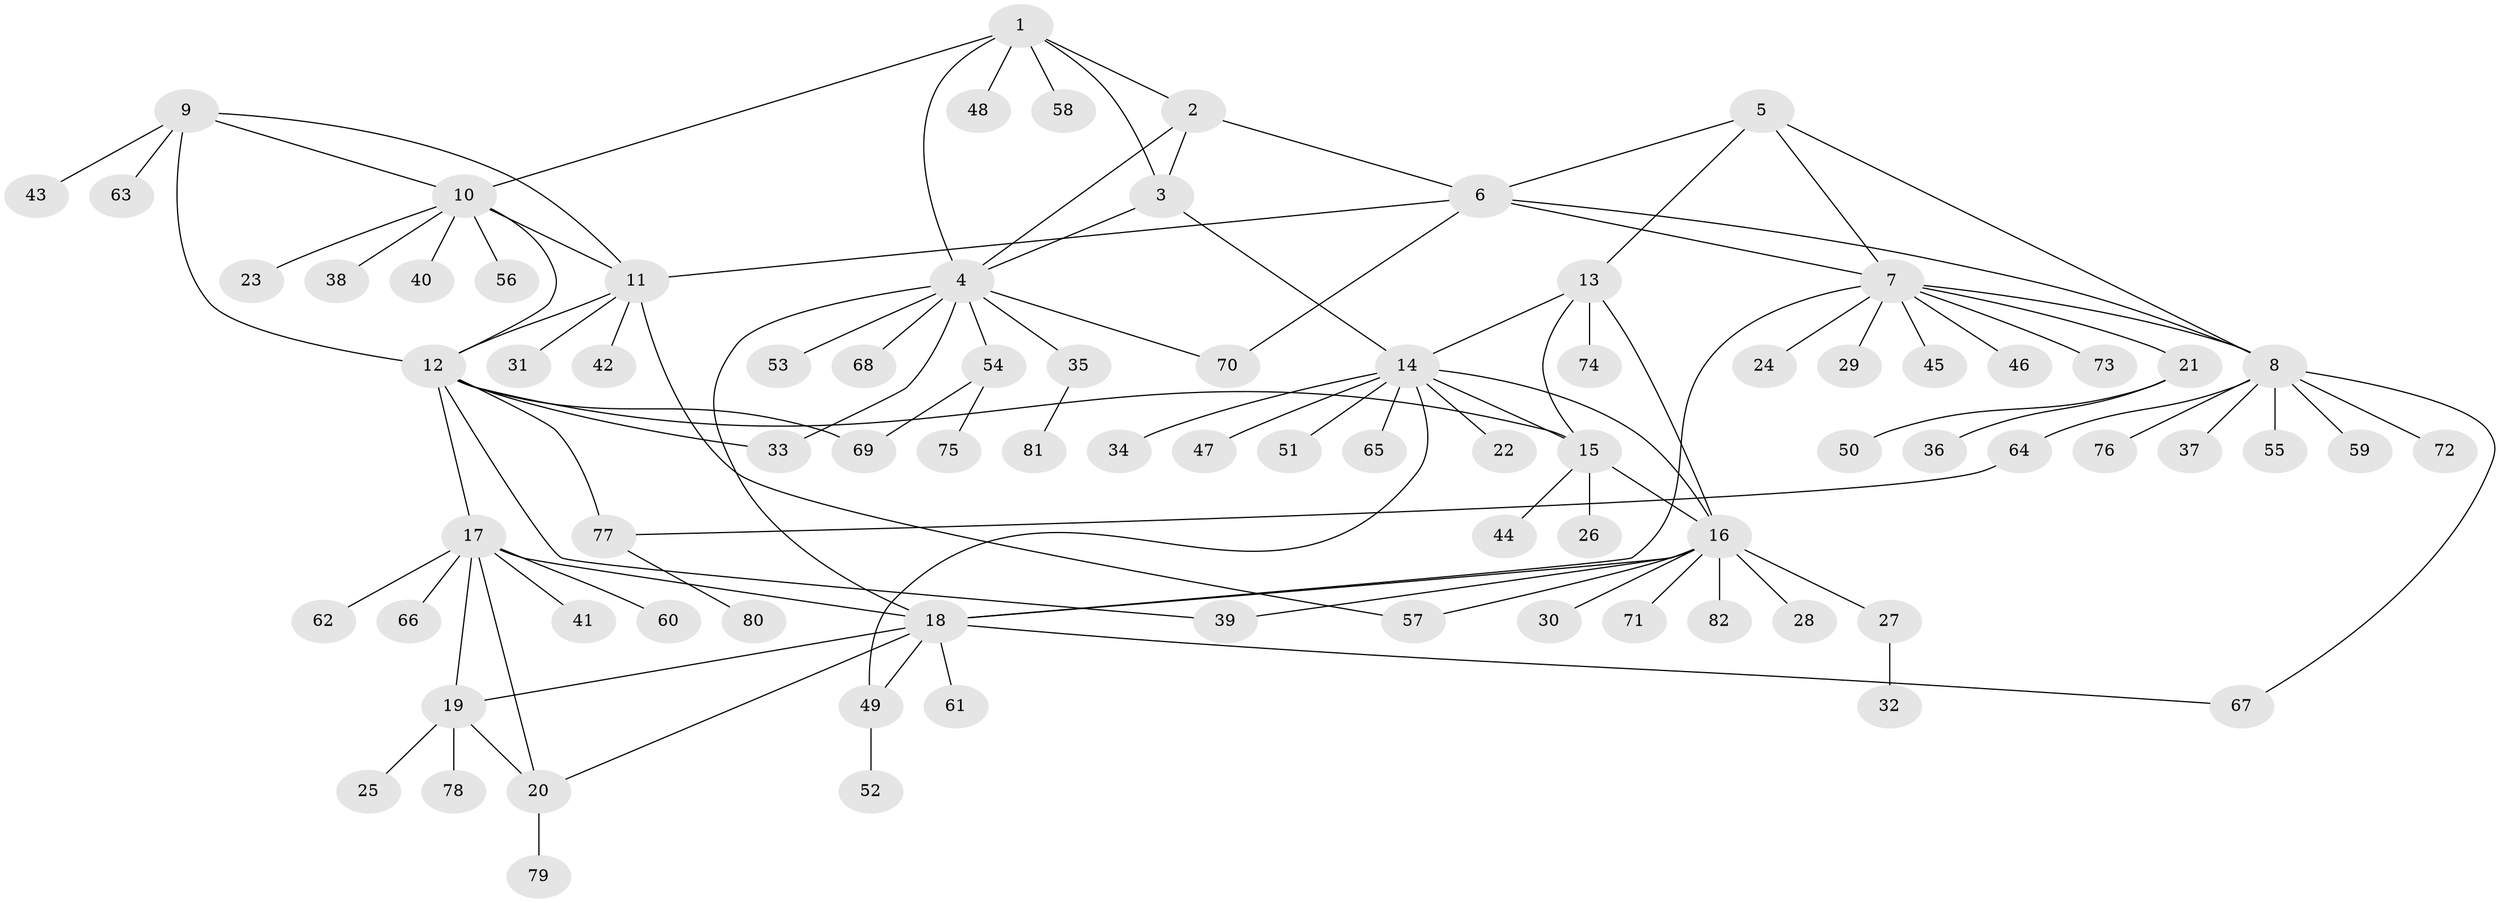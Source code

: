 // Generated by graph-tools (version 1.1) at 2025/02/03/09/25 03:02:45]
// undirected, 82 vertices, 110 edges
graph export_dot {
graph [start="1"]
  node [color=gray90,style=filled];
  1;
  2;
  3;
  4;
  5;
  6;
  7;
  8;
  9;
  10;
  11;
  12;
  13;
  14;
  15;
  16;
  17;
  18;
  19;
  20;
  21;
  22;
  23;
  24;
  25;
  26;
  27;
  28;
  29;
  30;
  31;
  32;
  33;
  34;
  35;
  36;
  37;
  38;
  39;
  40;
  41;
  42;
  43;
  44;
  45;
  46;
  47;
  48;
  49;
  50;
  51;
  52;
  53;
  54;
  55;
  56;
  57;
  58;
  59;
  60;
  61;
  62;
  63;
  64;
  65;
  66;
  67;
  68;
  69;
  70;
  71;
  72;
  73;
  74;
  75;
  76;
  77;
  78;
  79;
  80;
  81;
  82;
  1 -- 2;
  1 -- 3;
  1 -- 4;
  1 -- 10;
  1 -- 48;
  1 -- 58;
  2 -- 3;
  2 -- 4;
  2 -- 6;
  3 -- 4;
  3 -- 14;
  4 -- 18;
  4 -- 33;
  4 -- 35;
  4 -- 53;
  4 -- 54;
  4 -- 68;
  4 -- 70;
  5 -- 6;
  5 -- 7;
  5 -- 8;
  5 -- 13;
  6 -- 7;
  6 -- 8;
  6 -- 11;
  6 -- 70;
  7 -- 8;
  7 -- 18;
  7 -- 21;
  7 -- 24;
  7 -- 29;
  7 -- 45;
  7 -- 46;
  7 -- 73;
  8 -- 37;
  8 -- 55;
  8 -- 59;
  8 -- 64;
  8 -- 67;
  8 -- 72;
  8 -- 76;
  9 -- 10;
  9 -- 11;
  9 -- 12;
  9 -- 43;
  9 -- 63;
  10 -- 11;
  10 -- 12;
  10 -- 23;
  10 -- 38;
  10 -- 40;
  10 -- 56;
  11 -- 12;
  11 -- 31;
  11 -- 42;
  11 -- 57;
  12 -- 15;
  12 -- 17;
  12 -- 33;
  12 -- 39;
  12 -- 69;
  12 -- 77;
  13 -- 14;
  13 -- 15;
  13 -- 16;
  13 -- 74;
  14 -- 15;
  14 -- 16;
  14 -- 22;
  14 -- 34;
  14 -- 47;
  14 -- 49;
  14 -- 51;
  14 -- 65;
  15 -- 16;
  15 -- 26;
  15 -- 44;
  16 -- 18;
  16 -- 27;
  16 -- 28;
  16 -- 30;
  16 -- 39;
  16 -- 57;
  16 -- 71;
  16 -- 82;
  17 -- 18;
  17 -- 19;
  17 -- 20;
  17 -- 41;
  17 -- 60;
  17 -- 62;
  17 -- 66;
  18 -- 19;
  18 -- 20;
  18 -- 49;
  18 -- 61;
  18 -- 67;
  19 -- 20;
  19 -- 25;
  19 -- 78;
  20 -- 79;
  21 -- 36;
  21 -- 50;
  27 -- 32;
  35 -- 81;
  49 -- 52;
  54 -- 69;
  54 -- 75;
  64 -- 77;
  77 -- 80;
}
